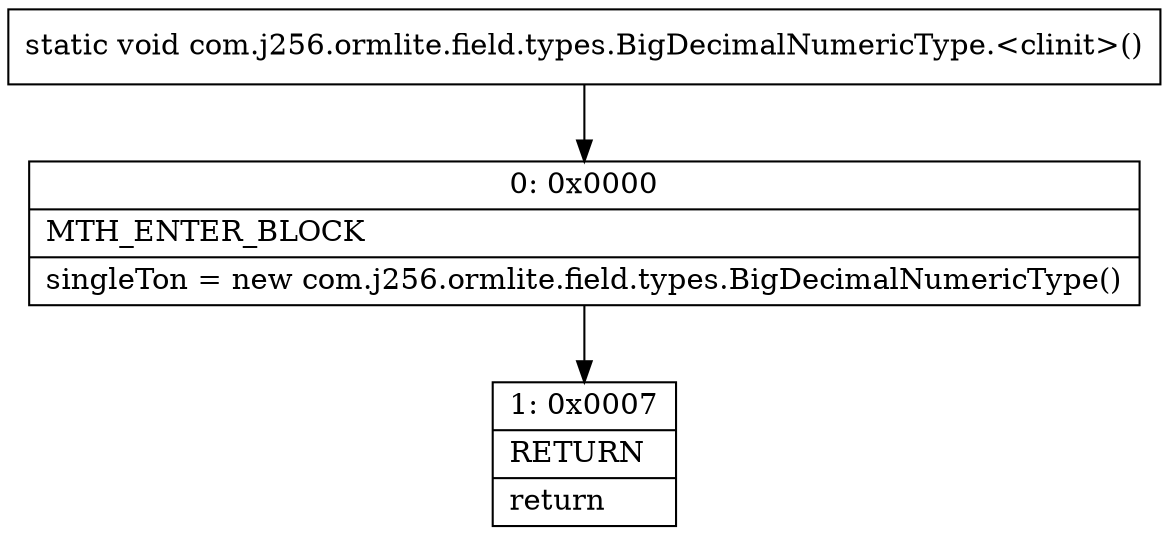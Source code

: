 digraph "CFG forcom.j256.ormlite.field.types.BigDecimalNumericType.\<clinit\>()V" {
Node_0 [shape=record,label="{0\:\ 0x0000|MTH_ENTER_BLOCK\l|singleTon = new com.j256.ormlite.field.types.BigDecimalNumericType()\l}"];
Node_1 [shape=record,label="{1\:\ 0x0007|RETURN\l|return\l}"];
MethodNode[shape=record,label="{static void com.j256.ormlite.field.types.BigDecimalNumericType.\<clinit\>() }"];
MethodNode -> Node_0;
Node_0 -> Node_1;
}

